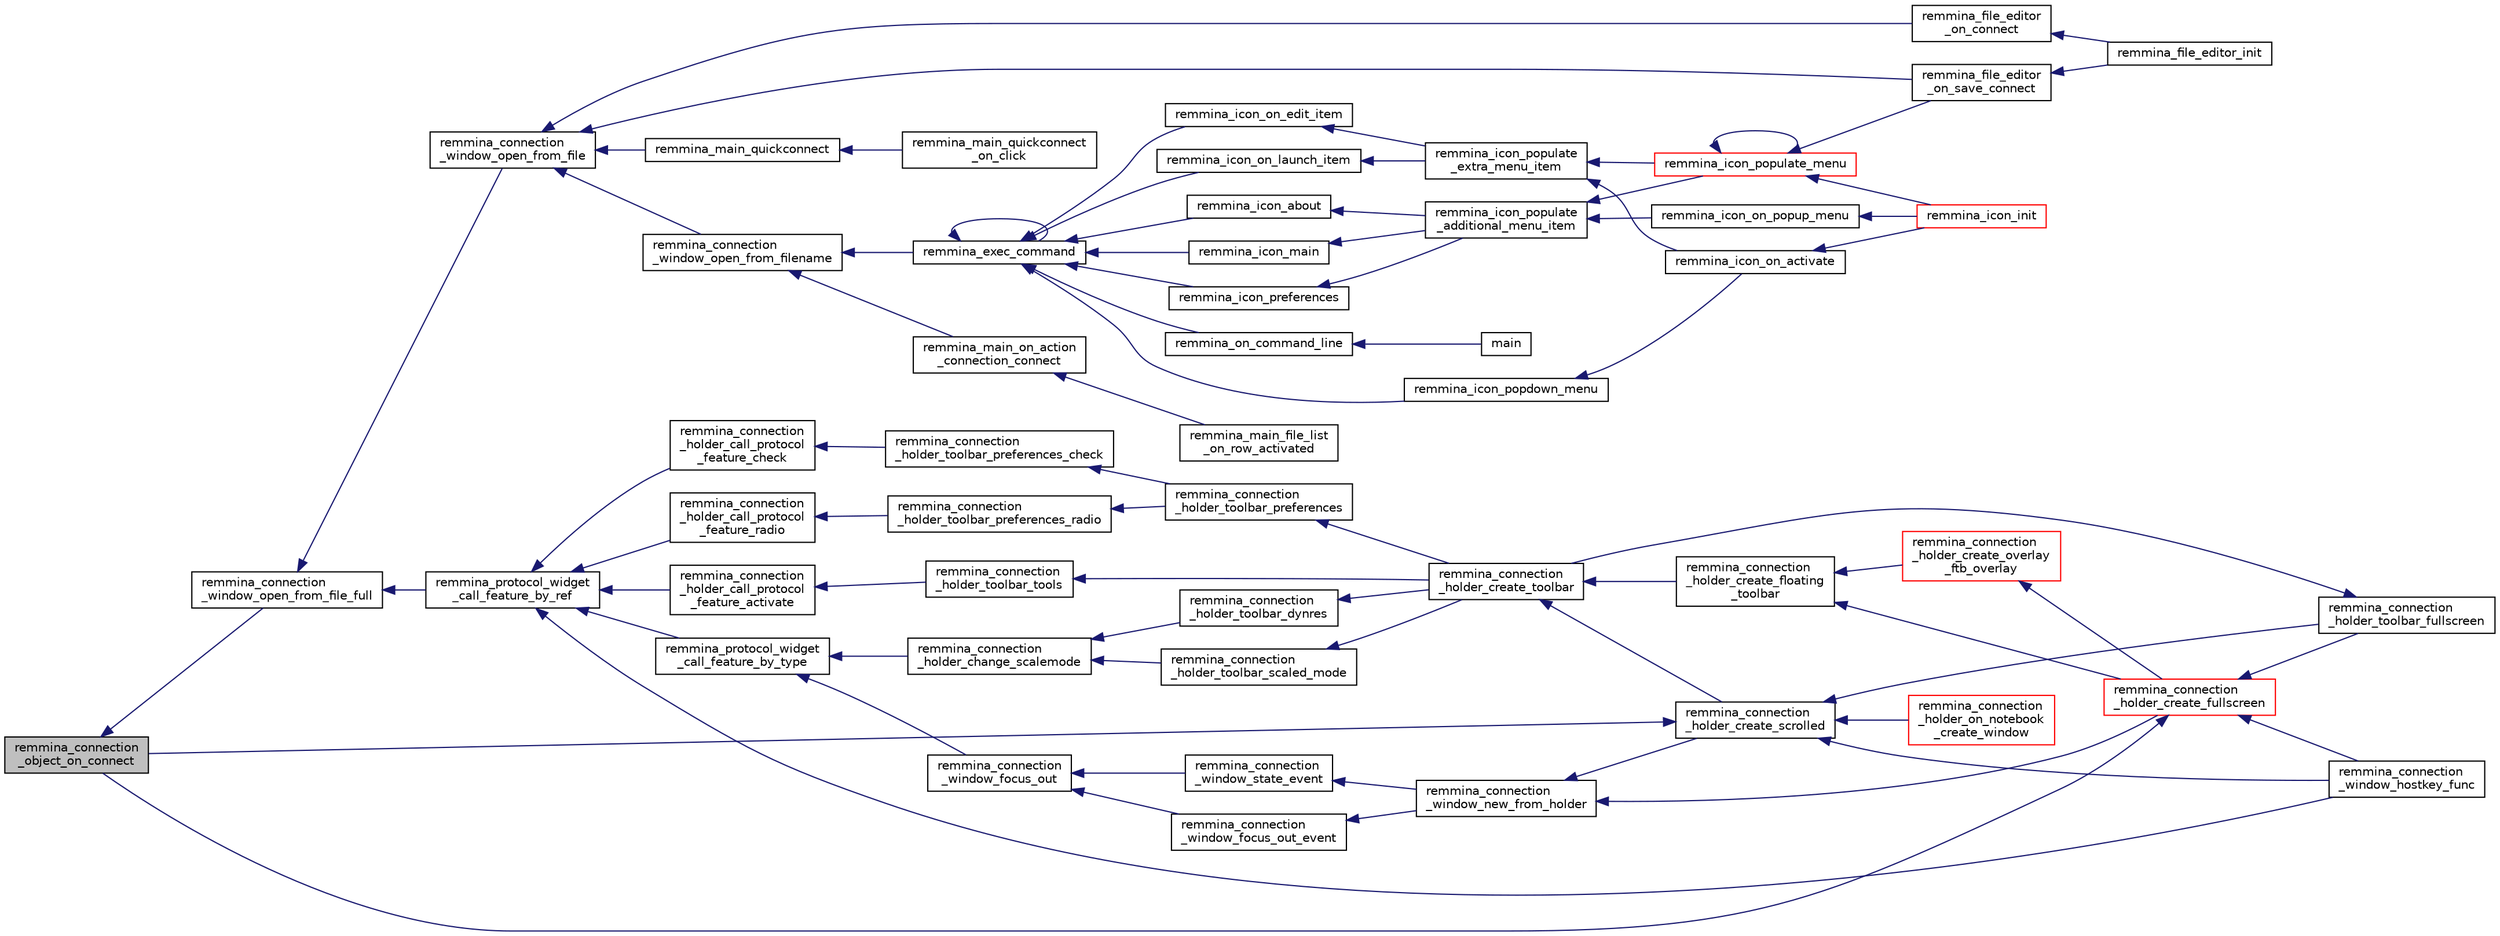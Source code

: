 digraph "remmina_connection_object_on_connect"
{
  edge [fontname="Helvetica",fontsize="10",labelfontname="Helvetica",labelfontsize="10"];
  node [fontname="Helvetica",fontsize="10",shape=record];
  rankdir="LR";
  Node11345 [label="remmina_connection\l_object_on_connect",height=0.2,width=0.4,color="black", fillcolor="grey75", style="filled", fontcolor="black"];
  Node11345 -> Node11346 [dir="back",color="midnightblue",fontsize="10",style="solid",fontname="Helvetica"];
  Node11346 [label="remmina_connection\l_window_open_from_file_full",height=0.2,width=0.4,color="black", fillcolor="white", style="filled",URL="$remmina__connection__window_8h.html#adbf2b670ca3bae96a99cb0b36021a961"];
  Node11346 -> Node11347 [dir="back",color="midnightblue",fontsize="10",style="solid",fontname="Helvetica"];
  Node11347 [label="remmina_connection\l_window_open_from_file",height=0.2,width=0.4,color="black", fillcolor="white", style="filled",URL="$remmina__connection__window_8h.html#a1c7f722a89609523cc4de079cc82f23c"];
  Node11347 -> Node11348 [dir="back",color="midnightblue",fontsize="10",style="solid",fontname="Helvetica"];
  Node11348 [label="remmina_connection\l_window_open_from_filename",height=0.2,width=0.4,color="black", fillcolor="white", style="filled",URL="$remmina__connection__window_8h.html#ab0ed27ef360efc7d92906cbabf9da5db"];
  Node11348 -> Node11349 [dir="back",color="midnightblue",fontsize="10",style="solid",fontname="Helvetica"];
  Node11349 [label="remmina_exec_command",height=0.2,width=0.4,color="black", fillcolor="white", style="filled",URL="$remmina__exec_8h.html#a424cabdcff647797061e7482049d62a7"];
  Node11349 -> Node11350 [dir="back",color="midnightblue",fontsize="10",style="solid",fontname="Helvetica"];
  Node11350 [label="remmina_on_command_line",height=0.2,width=0.4,color="black", fillcolor="white", style="filled",URL="$remmina_8c.html#aeb286fc5bd52ab5382ab8cb495dc2914"];
  Node11350 -> Node11351 [dir="back",color="midnightblue",fontsize="10",style="solid",fontname="Helvetica"];
  Node11351 [label="main",height=0.2,width=0.4,color="black", fillcolor="white", style="filled",URL="$remmina_8c.html#a0ddf1224851353fc92bfbff6f499fa97"];
  Node11349 -> Node11349 [dir="back",color="midnightblue",fontsize="10",style="solid",fontname="Helvetica"];
  Node11349 -> Node11352 [dir="back",color="midnightblue",fontsize="10",style="solid",fontname="Helvetica"];
  Node11352 [label="remmina_icon_main",height=0.2,width=0.4,color="black", fillcolor="white", style="filled",URL="$remmina__icon_8c.html#a920476110ab6410c8fc8cf734109e497"];
  Node11352 -> Node11353 [dir="back",color="midnightblue",fontsize="10",style="solid",fontname="Helvetica"];
  Node11353 [label="remmina_icon_populate\l_additional_menu_item",height=0.2,width=0.4,color="black", fillcolor="white", style="filled",URL="$remmina__icon_8c.html#a8aaf73ed94cf20dcce1c7be26262cb56"];
  Node11353 -> Node11354 [dir="back",color="midnightblue",fontsize="10",style="solid",fontname="Helvetica"];
  Node11354 [label="remmina_icon_populate_menu",height=0.2,width=0.4,color="red", fillcolor="white", style="filled",URL="$remmina__icon_8h.html#af80ed314f91d653237249d839c7fc3b2"];
  Node11354 -> Node11357 [dir="back",color="midnightblue",fontsize="10",style="solid",fontname="Helvetica"];
  Node11357 [label="remmina_file_editor\l_on_save_connect",height=0.2,width=0.4,color="black", fillcolor="white", style="filled",URL="$remmina__file__editor_8c.html#a57224f3f69f04f398de563b71be6b18e"];
  Node11357 -> Node11356 [dir="back",color="midnightblue",fontsize="10",style="solid",fontname="Helvetica"];
  Node11356 [label="remmina_file_editor_init",height=0.2,width=0.4,color="black", fillcolor="white", style="filled",URL="$remmina__file__editor_8c.html#a9afd8d41c66f547320930eb331f3124d"];
  Node11354 -> Node11354 [dir="back",color="midnightblue",fontsize="10",style="solid",fontname="Helvetica"];
  Node11354 -> Node11358 [dir="back",color="midnightblue",fontsize="10",style="solid",fontname="Helvetica"];
  Node11358 [label="remmina_icon_init",height=0.2,width=0.4,color="red", fillcolor="white", style="filled",URL="$remmina__icon_8h.html#a741c81815e562f40672c4485172306d6"];
  Node11353 -> Node11362 [dir="back",color="midnightblue",fontsize="10",style="solid",fontname="Helvetica"];
  Node11362 [label="remmina_icon_on_popup_menu",height=0.2,width=0.4,color="black", fillcolor="white", style="filled",URL="$remmina__icon_8c.html#a95b917790eeb38e48137018796bdda93"];
  Node11362 -> Node11358 [dir="back",color="midnightblue",fontsize="10",style="solid",fontname="Helvetica"];
  Node11349 -> Node11363 [dir="back",color="midnightblue",fontsize="10",style="solid",fontname="Helvetica"];
  Node11363 [label="remmina_icon_preferences",height=0.2,width=0.4,color="black", fillcolor="white", style="filled",URL="$remmina__icon_8c.html#ad3b0e3d12e4854eae05b1afea19da404"];
  Node11363 -> Node11353 [dir="back",color="midnightblue",fontsize="10",style="solid",fontname="Helvetica"];
  Node11349 -> Node11364 [dir="back",color="midnightblue",fontsize="10",style="solid",fontname="Helvetica"];
  Node11364 [label="remmina_icon_about",height=0.2,width=0.4,color="black", fillcolor="white", style="filled",URL="$remmina__icon_8c.html#a5cdf1958ef01e49889bcee2e90e2cf71"];
  Node11364 -> Node11353 [dir="back",color="midnightblue",fontsize="10",style="solid",fontname="Helvetica"];
  Node11349 -> Node11365 [dir="back",color="midnightblue",fontsize="10",style="solid",fontname="Helvetica"];
  Node11365 [label="remmina_icon_on_launch_item",height=0.2,width=0.4,color="black", fillcolor="white", style="filled",URL="$remmina__icon_8c.html#ad1699688680e12abcfd5c74dd2f76d83"];
  Node11365 -> Node11366 [dir="back",color="midnightblue",fontsize="10",style="solid",fontname="Helvetica"];
  Node11366 [label="remmina_icon_populate\l_extra_menu_item",height=0.2,width=0.4,color="black", fillcolor="white", style="filled",URL="$remmina__icon_8c.html#a2847311861df3a2f1c8bbcd35cf3fd6f"];
  Node11366 -> Node11354 [dir="back",color="midnightblue",fontsize="10",style="solid",fontname="Helvetica"];
  Node11366 -> Node11367 [dir="back",color="midnightblue",fontsize="10",style="solid",fontname="Helvetica"];
  Node11367 [label="remmina_icon_on_activate",height=0.2,width=0.4,color="black", fillcolor="white", style="filled",URL="$remmina__icon_8c.html#af175fef31eb95974094088235b3a2b1d"];
  Node11367 -> Node11358 [dir="back",color="midnightblue",fontsize="10",style="solid",fontname="Helvetica"];
  Node11349 -> Node11368 [dir="back",color="midnightblue",fontsize="10",style="solid",fontname="Helvetica"];
  Node11368 [label="remmina_icon_on_edit_item",height=0.2,width=0.4,color="black", fillcolor="white", style="filled",URL="$remmina__icon_8c.html#af8708120906a8dc41a7998ebf9ecd129"];
  Node11368 -> Node11366 [dir="back",color="midnightblue",fontsize="10",style="solid",fontname="Helvetica"];
  Node11349 -> Node11369 [dir="back",color="midnightblue",fontsize="10",style="solid",fontname="Helvetica"];
  Node11369 [label="remmina_icon_popdown_menu",height=0.2,width=0.4,color="black", fillcolor="white", style="filled",URL="$remmina__icon_8c.html#a444be76e3c3a065279c5f9abc7fae833"];
  Node11369 -> Node11367 [dir="back",color="midnightblue",fontsize="10",style="solid",fontname="Helvetica"];
  Node11348 -> Node11370 [dir="back",color="midnightblue",fontsize="10",style="solid",fontname="Helvetica"];
  Node11370 [label="remmina_main_on_action\l_connection_connect",height=0.2,width=0.4,color="black", fillcolor="white", style="filled",URL="$remmina__main_8c.html#ae023d1cb099a4f7bee79f13760566cbf"];
  Node11370 -> Node11371 [dir="back",color="midnightblue",fontsize="10",style="solid",fontname="Helvetica"];
  Node11371 [label="remmina_main_file_list\l_on_row_activated",height=0.2,width=0.4,color="black", fillcolor="white", style="filled",URL="$remmina__main_8c.html#aba1a89a2400c5cc8373c6bd34602ac10"];
  Node11347 -> Node11372 [dir="back",color="midnightblue",fontsize="10",style="solid",fontname="Helvetica"];
  Node11372 [label="remmina_file_editor\l_on_connect",height=0.2,width=0.4,color="black", fillcolor="white", style="filled",URL="$remmina__file__editor_8c.html#a73b8581fd1fd77532b748d91a2951f25"];
  Node11372 -> Node11356 [dir="back",color="midnightblue",fontsize="10",style="solid",fontname="Helvetica"];
  Node11347 -> Node11357 [dir="back",color="midnightblue",fontsize="10",style="solid",fontname="Helvetica"];
  Node11347 -> Node11373 [dir="back",color="midnightblue",fontsize="10",style="solid",fontname="Helvetica"];
  Node11373 [label="remmina_main_quickconnect",height=0.2,width=0.4,color="black", fillcolor="white", style="filled",URL="$remmina__main_8c.html#a802458852abacebfb16f1f4295806a01"];
  Node11373 -> Node11374 [dir="back",color="midnightblue",fontsize="10",style="solid",fontname="Helvetica"];
  Node11374 [label="remmina_main_quickconnect\l_on_click",height=0.2,width=0.4,color="black", fillcolor="white", style="filled",URL="$remmina__main_8c.html#a210e9e04c7c97cc86412044de31f659d"];
  Node11346 -> Node11375 [dir="back",color="midnightblue",fontsize="10",style="solid",fontname="Helvetica"];
  Node11375 [label="remmina_protocol_widget\l_call_feature_by_ref",height=0.2,width=0.4,color="black", fillcolor="white", style="filled",URL="$remmina__protocol__widget_8h.html#a605b69a9aa4393024369cc5070488692"];
  Node11375 -> Node11376 [dir="back",color="midnightblue",fontsize="10",style="solid",fontname="Helvetica"];
  Node11376 [label="remmina_connection\l_holder_call_protocol\l_feature_radio",height=0.2,width=0.4,color="black", fillcolor="white", style="filled",URL="$remmina__connection__window_8c.html#a86280cb973101817f7410af393bc2f98"];
  Node11376 -> Node11377 [dir="back",color="midnightblue",fontsize="10",style="solid",fontname="Helvetica"];
  Node11377 [label="remmina_connection\l_holder_toolbar_preferences_radio",height=0.2,width=0.4,color="black", fillcolor="white", style="filled",URL="$remmina__connection__window_8c.html#a1ddab4aacc284c606ab237eae9c0b5a9"];
  Node11377 -> Node11378 [dir="back",color="midnightblue",fontsize="10",style="solid",fontname="Helvetica"];
  Node11378 [label="remmina_connection\l_holder_toolbar_preferences",height=0.2,width=0.4,color="black", fillcolor="white", style="filled",URL="$remmina__connection__window_8c.html#a78ec7d6e66d6e6569c1a9a0230c74bc8"];
  Node11378 -> Node11379 [dir="back",color="midnightblue",fontsize="10",style="solid",fontname="Helvetica"];
  Node11379 [label="remmina_connection\l_holder_create_toolbar",height=0.2,width=0.4,color="black", fillcolor="white", style="filled",URL="$remmina__connection__window_8c.html#af8138da72278e9e9000276e08a6fd984"];
  Node11379 -> Node11380 [dir="back",color="midnightblue",fontsize="10",style="solid",fontname="Helvetica"];
  Node11380 [label="remmina_connection\l_holder_create_floating\l_toolbar",height=0.2,width=0.4,color="black", fillcolor="white", style="filled",URL="$remmina__connection__window_8c.html#a967dca6c1876afc3e6bcb763f9709d43"];
  Node11380 -> Node11381 [dir="back",color="midnightblue",fontsize="10",style="solid",fontname="Helvetica"];
  Node11381 [label="remmina_connection\l_holder_create_overlay\l_ftb_overlay",height=0.2,width=0.4,color="red", fillcolor="white", style="filled",URL="$remmina__connection__window_8c.html#ab2edcb806312b3367c70fbb13c383ae0"];
  Node11381 -> Node11383 [dir="back",color="midnightblue",fontsize="10",style="solid",fontname="Helvetica"];
  Node11383 [label="remmina_connection\l_holder_create_fullscreen",height=0.2,width=0.4,color="red", fillcolor="white", style="filled",URL="$remmina__connection__window_8c.html#ae67ca4d276339723c1ff87fc224eaccf"];
  Node11383 -> Node11384 [dir="back",color="midnightblue",fontsize="10",style="solid",fontname="Helvetica"];
  Node11384 [label="remmina_connection\l_holder_toolbar_fullscreen",height=0.2,width=0.4,color="black", fillcolor="white", style="filled",URL="$remmina__connection__window_8c.html#a02ac20f50f1b7b816bd7208127efdbee"];
  Node11384 -> Node11379 [dir="back",color="midnightblue",fontsize="10",style="solid",fontname="Helvetica"];
  Node11383 -> Node11388 [dir="back",color="midnightblue",fontsize="10",style="solid",fontname="Helvetica"];
  Node11388 [label="remmina_connection\l_window_hostkey_func",height=0.2,width=0.4,color="black", fillcolor="white", style="filled",URL="$remmina__connection__window_8c.html#abef663d930076deb3105f86dabe2a9c3"];
  Node11383 -> Node11345 [dir="back",color="midnightblue",fontsize="10",style="solid",fontname="Helvetica"];
  Node11380 -> Node11383 [dir="back",color="midnightblue",fontsize="10",style="solid",fontname="Helvetica"];
  Node11379 -> Node11389 [dir="back",color="midnightblue",fontsize="10",style="solid",fontname="Helvetica"];
  Node11389 [label="remmina_connection\l_holder_create_scrolled",height=0.2,width=0.4,color="black", fillcolor="white", style="filled",URL="$remmina__connection__window_8c.html#a57b3656c37df65d276ddd50a16906dc7"];
  Node11389 -> Node11384 [dir="back",color="midnightblue",fontsize="10",style="solid",fontname="Helvetica"];
  Node11389 -> Node11390 [dir="back",color="midnightblue",fontsize="10",style="solid",fontname="Helvetica"];
  Node11390 [label="remmina_connection\l_holder_on_notebook\l_create_window",height=0.2,width=0.4,color="red", fillcolor="white", style="filled",URL="$remmina__connection__window_8c.html#a2f5fc595c1aad851962aa58e2009bcce"];
  Node11389 -> Node11388 [dir="back",color="midnightblue",fontsize="10",style="solid",fontname="Helvetica"];
  Node11389 -> Node11345 [dir="back",color="midnightblue",fontsize="10",style="solid",fontname="Helvetica"];
  Node11375 -> Node11392 [dir="back",color="midnightblue",fontsize="10",style="solid",fontname="Helvetica"];
  Node11392 [label="remmina_connection\l_holder_call_protocol\l_feature_check",height=0.2,width=0.4,color="black", fillcolor="white", style="filled",URL="$remmina__connection__window_8c.html#a8d924ded7fe147df8b5f113e2fb1d6e7"];
  Node11392 -> Node11393 [dir="back",color="midnightblue",fontsize="10",style="solid",fontname="Helvetica"];
  Node11393 [label="remmina_connection\l_holder_toolbar_preferences_check",height=0.2,width=0.4,color="black", fillcolor="white", style="filled",URL="$remmina__connection__window_8c.html#ada0dce340f5f1484c496a2357e8a2c69"];
  Node11393 -> Node11378 [dir="back",color="midnightblue",fontsize="10",style="solid",fontname="Helvetica"];
  Node11375 -> Node11394 [dir="back",color="midnightblue",fontsize="10",style="solid",fontname="Helvetica"];
  Node11394 [label="remmina_connection\l_holder_call_protocol\l_feature_activate",height=0.2,width=0.4,color="black", fillcolor="white", style="filled",URL="$remmina__connection__window_8c.html#a4507b43c6fd10bc68d9512c6b253a552"];
  Node11394 -> Node11395 [dir="back",color="midnightblue",fontsize="10",style="solid",fontname="Helvetica"];
  Node11395 [label="remmina_connection\l_holder_toolbar_tools",height=0.2,width=0.4,color="black", fillcolor="white", style="filled",URL="$remmina__connection__window_8c.html#a51cc0b2274049920f67c71047bd76213"];
  Node11395 -> Node11379 [dir="back",color="midnightblue",fontsize="10",style="solid",fontname="Helvetica"];
  Node11375 -> Node11388 [dir="back",color="midnightblue",fontsize="10",style="solid",fontname="Helvetica"];
  Node11375 -> Node11396 [dir="back",color="midnightblue",fontsize="10",style="solid",fontname="Helvetica"];
  Node11396 [label="remmina_protocol_widget\l_call_feature_by_type",height=0.2,width=0.4,color="black", fillcolor="white", style="filled",URL="$remmina__protocol__widget_8h.html#a6a630e96e5b914d60d678ae8eaad4cd9"];
  Node11396 -> Node11397 [dir="back",color="midnightblue",fontsize="10",style="solid",fontname="Helvetica"];
  Node11397 [label="remmina_connection\l_holder_change_scalemode",height=0.2,width=0.4,color="black", fillcolor="white", style="filled",URL="$remmina__connection__window_8c.html#a5565ebedf82eb9f2d54b7f447b4c930e"];
  Node11397 -> Node11398 [dir="back",color="midnightblue",fontsize="10",style="solid",fontname="Helvetica"];
  Node11398 [label="remmina_connection\l_holder_toolbar_dynres",height=0.2,width=0.4,color="black", fillcolor="white", style="filled",URL="$remmina__connection__window_8c.html#a576e3800c7371f63b27e3832848ac4e5"];
  Node11398 -> Node11379 [dir="back",color="midnightblue",fontsize="10",style="solid",fontname="Helvetica"];
  Node11397 -> Node11399 [dir="back",color="midnightblue",fontsize="10",style="solid",fontname="Helvetica"];
  Node11399 [label="remmina_connection\l_holder_toolbar_scaled_mode",height=0.2,width=0.4,color="black", fillcolor="white", style="filled",URL="$remmina__connection__window_8c.html#ad6136dd7c0867a5a5f1c0b0645632ee4"];
  Node11399 -> Node11379 [dir="back",color="midnightblue",fontsize="10",style="solid",fontname="Helvetica"];
  Node11396 -> Node11400 [dir="back",color="midnightblue",fontsize="10",style="solid",fontname="Helvetica"];
  Node11400 [label="remmina_connection\l_window_focus_out",height=0.2,width=0.4,color="black", fillcolor="white", style="filled",URL="$remmina__connection__window_8c.html#a8c242e0a7ee57ed79099c330d696b43f"];
  Node11400 -> Node11401 [dir="back",color="midnightblue",fontsize="10",style="solid",fontname="Helvetica"];
  Node11401 [label="remmina_connection\l_window_focus_out_event",height=0.2,width=0.4,color="black", fillcolor="white", style="filled",URL="$remmina__connection__window_8c.html#a539828a1dd435bee083d82136691176c"];
  Node11401 -> Node11402 [dir="back",color="midnightblue",fontsize="10",style="solid",fontname="Helvetica"];
  Node11402 [label="remmina_connection\l_window_new_from_holder",height=0.2,width=0.4,color="black", fillcolor="white", style="filled",URL="$remmina__connection__window_8c.html#a0ff4775a640861c11f2bc9f4e4680ed5"];
  Node11402 -> Node11389 [dir="back",color="midnightblue",fontsize="10",style="solid",fontname="Helvetica"];
  Node11402 -> Node11383 [dir="back",color="midnightblue",fontsize="10",style="solid",fontname="Helvetica"];
  Node11400 -> Node11403 [dir="back",color="midnightblue",fontsize="10",style="solid",fontname="Helvetica"];
  Node11403 [label="remmina_connection\l_window_state_event",height=0.2,width=0.4,color="black", fillcolor="white", style="filled",URL="$remmina__connection__window_8c.html#a174d5b1e983a96c98aae2e8078f462bd"];
  Node11403 -> Node11402 [dir="back",color="midnightblue",fontsize="10",style="solid",fontname="Helvetica"];
}
